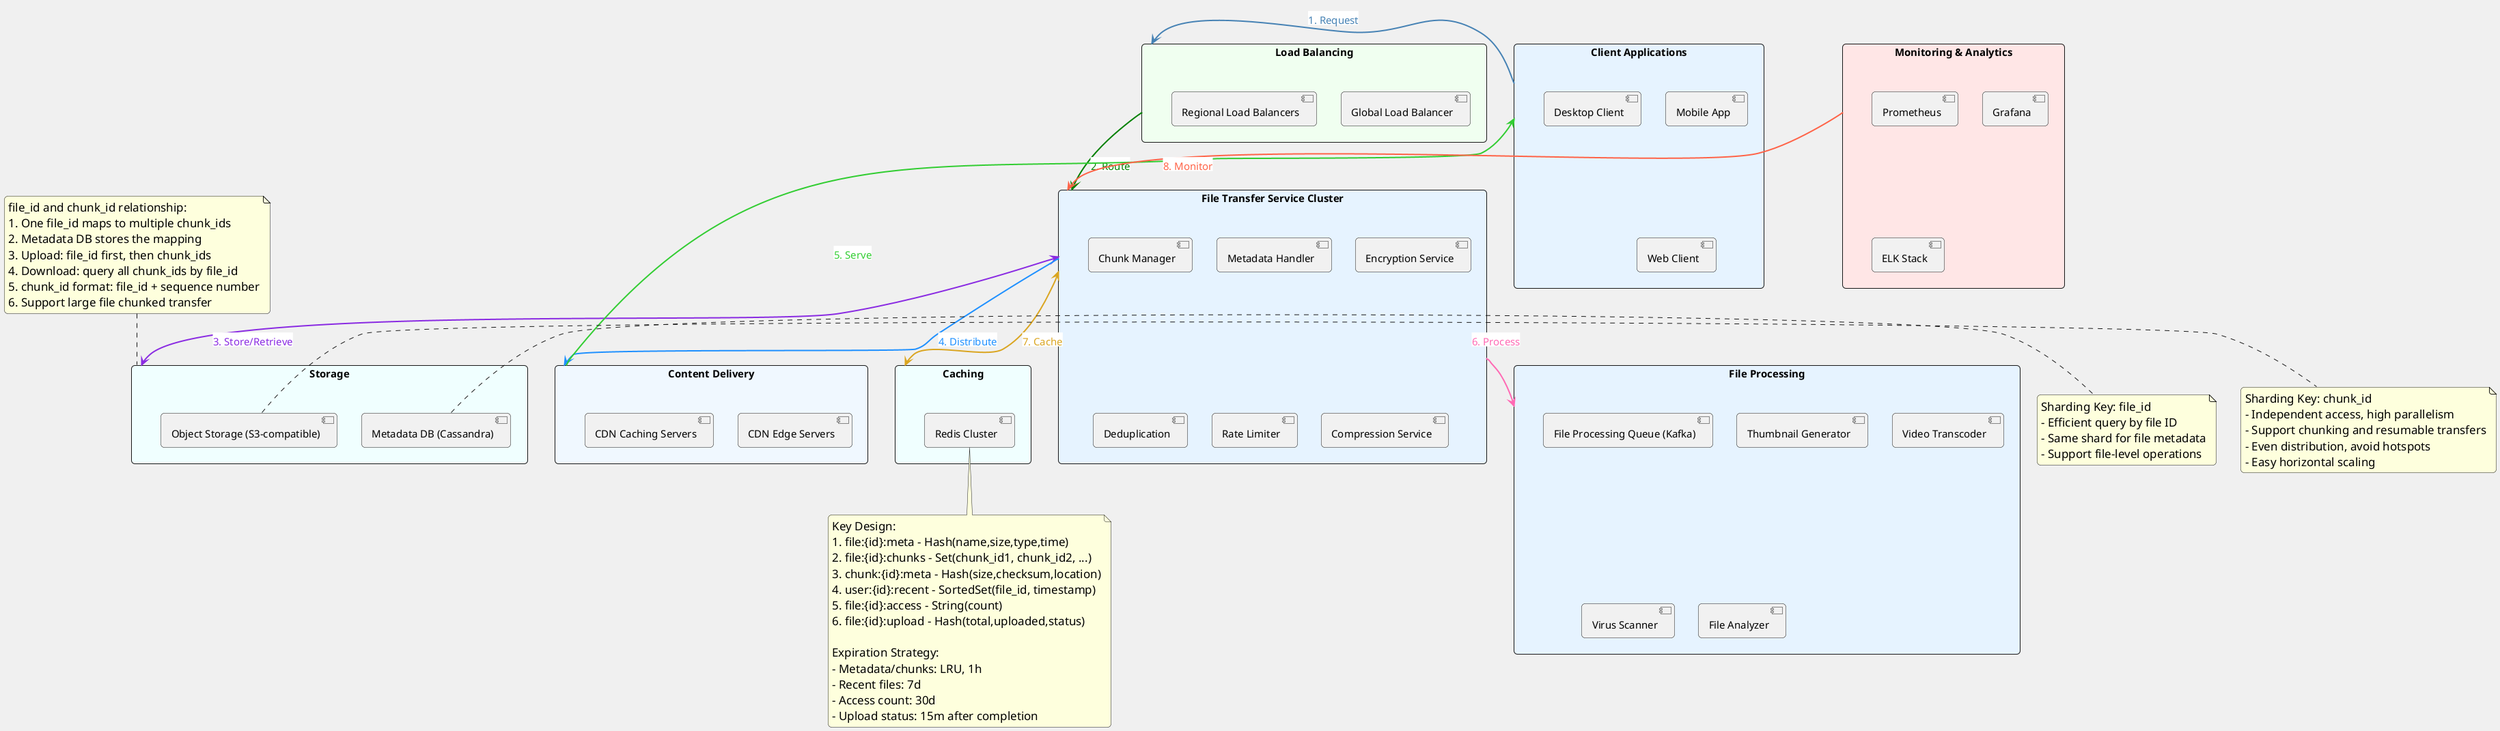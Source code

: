 @startuml Telegram_File_Transfer_And_Storage

!pragma layout dot
allowmixing

skinparam backgroundColor #F0F0F0
skinparam defaultFontName Arial
skinparam defaultFontSize 15
skinparam ArrowFontSize 15
skinparam NoteFontSize 17
skinparam roundcorner 10
skinparam shadowing false

rectangle "Client Applications" as CA #E6F3FF {
    component "Mobile App" as MA
    component "Desktop Client" as DC
    component "Web Client" as WC
}

rectangle "Load Balancing" as LB #F0FFF0 {
    component "Global Load Balancer" as GLB
    component "Regional Load Balancers" as RLB
}

rectangle "File Transfer Service Cluster" as FTSC #E6F3FF {
    component "Chunk Manager" as CM
    component "Metadata Handler" as MH
    component "Encryption Service" as ES
    component "Deduplication" as DD
    component "Rate Limiter" as RL
    component "Compression Service" as CS
}

rectangle "Storage" as ST #F0FFFF {
    component "Metadata DB (Cassandra)" as MDB
    component "Object Storage (S3-compatible)" as OS
}

rectangle "Content Delivery" as CD #F0F8FF {
    component "CDN Edge Servers" as CES
    component "CDN Caching Servers" as CCS
}

rectangle "File Processing" as FP #E6F3FF {
    component "File Processing Queue (Kafka)" as FPQ
    component "Thumbnail Generator" as TG
    component "Video Transcoder" as VT
    component "Virus Scanner" as VS
    component "File Analyzer" as FA
}

rectangle "Caching" as CL #F0FFFF {
    component "Redis Cluster" as RC
}

rectangle "Monitoring & Analytics" as MA #FFE6E6 {
    component "Prometheus" as PM
    component "Grafana" as GF
    component "ELK Stack" as ELK
}

CA -[#4682B4,thickness=2]-> LB : <back:#FFFFFF><color:#4682B4>1. Request</color></back>
LB -[#008000,thickness=2]-> FTSC : <back:#FFFFFF><color:#008000>2. Route</color></back>
FTSC <-[#8A2BE2,thickness=2]-> ST : <back:#FFFFFF><color:#8A2BE2>3. Store/Retrieve</color></back>
FTSC -[#1E90FF,thickness=2]-> CD : <back:#FFFFFF><color:#1E90FF>4. Distribute</color></back>
CD -[#32CD32,thickness=2]-> CA : <back:#FFFFFF><color:#32CD32>5. Serve</color></back>
FTSC -[#FF69B4,thickness=2]-> FP : <back:#FFFFFF><color:#FF69B4>6. Process</color></back>
FTSC <-[#DAA520,thickness=2]-> CL : <back:#FFFFFF><color:#DAA520>7. Cache</color></back>
MA -[#FF6347,thickness=2]-> FTSC : <back:#FFFFFF><color:#FF6347>8. Monitor</color></back>

note right of MDB
    Sharding Key: file_id
    - Efficient query by file ID
    - Same shard for file metadata
    - Support file-level operations
end note

note right of OS
    Sharding Key: chunk_id
    - Independent access, high parallelism
    - Support chunking and resumable transfers
    - Even distribution, avoid hotspots
    - Easy horizontal scaling
end note

note bottom of RC
    Key Design:
    1. file:{id}:meta - Hash(name,size,type,time)
    2. file:{id}:chunks - Set(chunk_id1, chunk_id2, ...)
    3. chunk:{id}:meta - Hash(size,checksum,location)
    4. user:{id}:recent - SortedSet(file_id, timestamp)
    5. file:{id}:access - String(count)
    6. file:{id}:upload - Hash(total,uploaded,status)
    
    Expiration Strategy:
    - Metadata/chunks: LRU, 1h
    - Recent files: 7d
    - Access count: 30d
    - Upload status: 15m after completion
end note

note as FileChunkRelation
    file_id and chunk_id relationship:
    1. One file_id maps to multiple chunk_ids
    2. Metadata DB stores the mapping
    3. Upload: file_id first, then chunk_ids
    4. Download: query all chunk_ids by file_id
    5. chunk_id format: file_id + sequence number
    6. Support large file chunked transfer
end note

FileChunkRelation .. ST

@enduml
